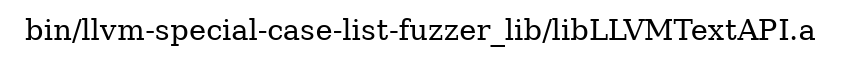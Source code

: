 digraph "bin/llvm-special-case-list-fuzzer_lib/libLLVMTextAPI.a" {
	label="bin/llvm-special-case-list-fuzzer_lib/libLLVMTextAPI.a";
	rankdir=LR;

}

